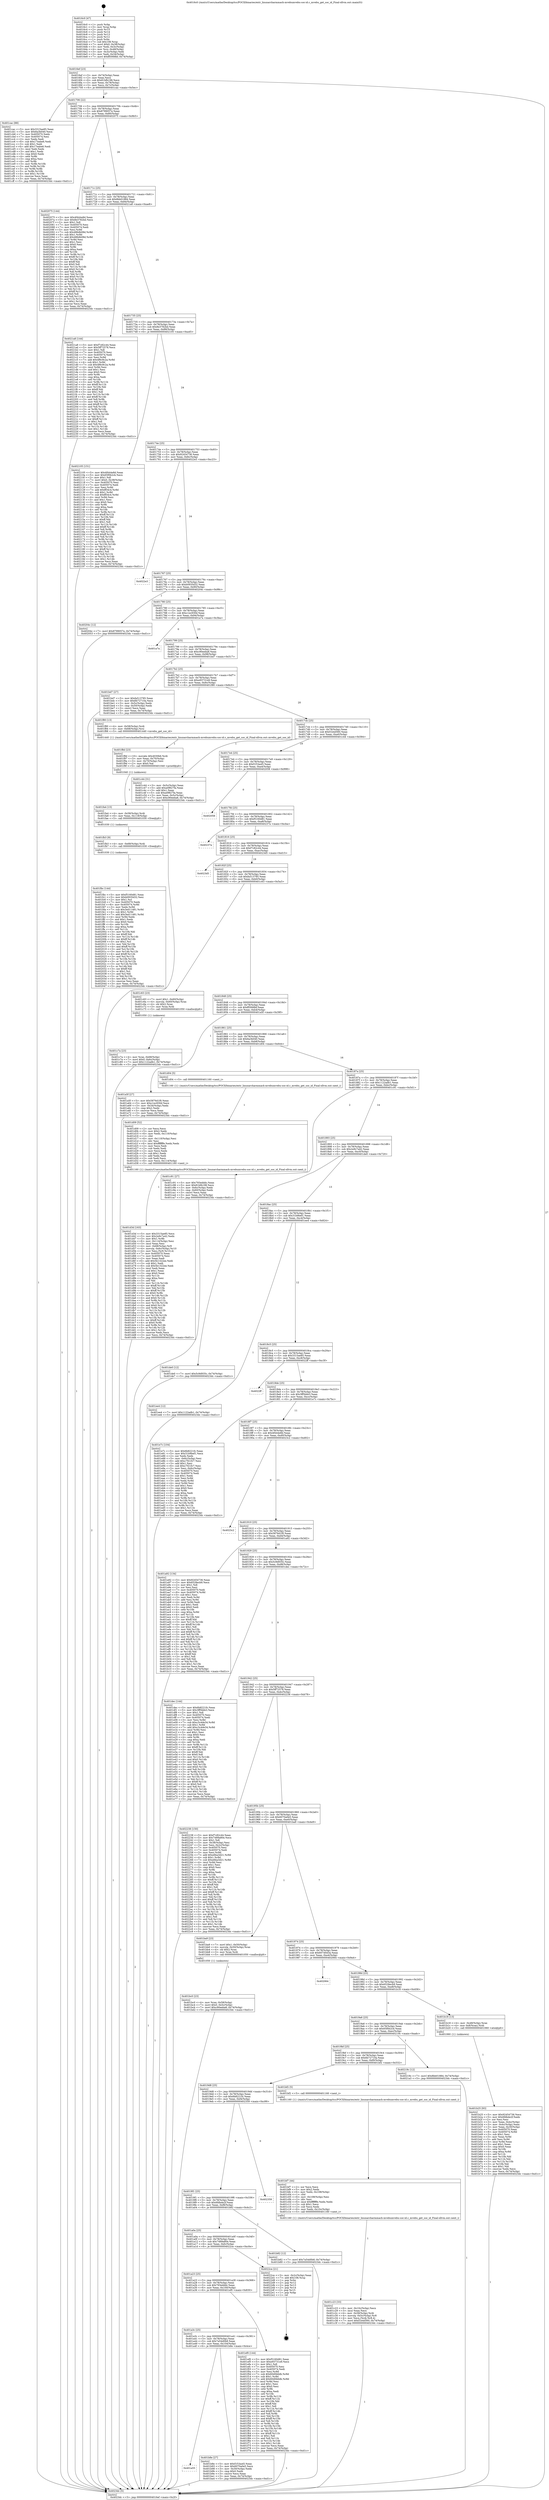 digraph "0x4016c0" {
  label = "0x4016c0 (/mnt/c/Users/mathe/Desktop/tcc/POCII/binaries/extr_linuxarcharmmach-mvebumvebu-soc-id.c_mvebu_get_soc_id_Final-ollvm.out::main(0))"
  labelloc = "t"
  node[shape=record]

  Entry [label="",width=0.3,height=0.3,shape=circle,fillcolor=black,style=filled]
  "0x4016ef" [label="{
     0x4016ef [23]\l
     | [instrs]\l
     &nbsp;&nbsp;0x4016ef \<+3\>: mov -0x74(%rbp),%eax\l
     &nbsp;&nbsp;0x4016f2 \<+2\>: mov %eax,%ecx\l
     &nbsp;&nbsp;0x4016f4 \<+6\>: sub $0x81bfb198,%ecx\l
     &nbsp;&nbsp;0x4016fa \<+3\>: mov %eax,-0x78(%rbp)\l
     &nbsp;&nbsp;0x4016fd \<+3\>: mov %ecx,-0x7c(%rbp)\l
     &nbsp;&nbsp;0x401700 \<+6\>: je 0000000000401cac \<main+0x5ec\>\l
  }"]
  "0x401cac" [label="{
     0x401cac [88]\l
     | [instrs]\l
     &nbsp;&nbsp;0x401cac \<+5\>: mov $0x3315ae85,%eax\l
     &nbsp;&nbsp;0x401cb1 \<+5\>: mov $0x6a3b040,%ecx\l
     &nbsp;&nbsp;0x401cb6 \<+7\>: mov 0x405070,%edx\l
     &nbsp;&nbsp;0x401cbd \<+7\>: mov 0x405074,%esi\l
     &nbsp;&nbsp;0x401cc4 \<+2\>: mov %edx,%edi\l
     &nbsp;&nbsp;0x401cc6 \<+6\>: sub $0x17eabe6,%edi\l
     &nbsp;&nbsp;0x401ccc \<+3\>: sub $0x1,%edi\l
     &nbsp;&nbsp;0x401ccf \<+6\>: add $0x17eabe6,%edi\l
     &nbsp;&nbsp;0x401cd5 \<+3\>: imul %edi,%edx\l
     &nbsp;&nbsp;0x401cd8 \<+3\>: and $0x1,%edx\l
     &nbsp;&nbsp;0x401cdb \<+3\>: cmp $0x0,%edx\l
     &nbsp;&nbsp;0x401cde \<+4\>: sete %r8b\l
     &nbsp;&nbsp;0x401ce2 \<+3\>: cmp $0xa,%esi\l
     &nbsp;&nbsp;0x401ce5 \<+4\>: setl %r9b\l
     &nbsp;&nbsp;0x401ce9 \<+3\>: mov %r8b,%r10b\l
     &nbsp;&nbsp;0x401cec \<+3\>: and %r9b,%r10b\l
     &nbsp;&nbsp;0x401cef \<+3\>: xor %r9b,%r8b\l
     &nbsp;&nbsp;0x401cf2 \<+3\>: or %r8b,%r10b\l
     &nbsp;&nbsp;0x401cf5 \<+4\>: test $0x1,%r10b\l
     &nbsp;&nbsp;0x401cf9 \<+3\>: cmovne %ecx,%eax\l
     &nbsp;&nbsp;0x401cfc \<+3\>: mov %eax,-0x74(%rbp)\l
     &nbsp;&nbsp;0x401cff \<+5\>: jmp 00000000004023dc \<main+0xd1c\>\l
  }"]
  "0x401706" [label="{
     0x401706 [22]\l
     | [instrs]\l
     &nbsp;&nbsp;0x401706 \<+5\>: jmp 000000000040170b \<main+0x4b\>\l
     &nbsp;&nbsp;0x40170b \<+3\>: mov -0x78(%rbp),%eax\l
     &nbsp;&nbsp;0x40170e \<+5\>: sub $0x8799057e,%eax\l
     &nbsp;&nbsp;0x401713 \<+3\>: mov %eax,-0x80(%rbp)\l
     &nbsp;&nbsp;0x401716 \<+6\>: je 0000000000402075 \<main+0x9b5\>\l
  }"]
  Exit [label="",width=0.3,height=0.3,shape=circle,fillcolor=black,style=filled,peripheries=2]
  "0x402075" [label="{
     0x402075 [144]\l
     | [instrs]\l
     &nbsp;&nbsp;0x402075 \<+5\>: mov $0x4f444e8d,%eax\l
     &nbsp;&nbsp;0x40207a \<+5\>: mov $0x8e3782bd,%ecx\l
     &nbsp;&nbsp;0x40207f \<+2\>: mov $0x1,%dl\l
     &nbsp;&nbsp;0x402081 \<+7\>: mov 0x405070,%esi\l
     &nbsp;&nbsp;0x402088 \<+7\>: mov 0x405074,%edi\l
     &nbsp;&nbsp;0x40208f \<+3\>: mov %esi,%r8d\l
     &nbsp;&nbsp;0x402092 \<+7\>: sub $0x486db08d,%r8d\l
     &nbsp;&nbsp;0x402099 \<+4\>: sub $0x1,%r8d\l
     &nbsp;&nbsp;0x40209d \<+7\>: add $0x486db08d,%r8d\l
     &nbsp;&nbsp;0x4020a4 \<+4\>: imul %r8d,%esi\l
     &nbsp;&nbsp;0x4020a8 \<+3\>: and $0x1,%esi\l
     &nbsp;&nbsp;0x4020ab \<+3\>: cmp $0x0,%esi\l
     &nbsp;&nbsp;0x4020ae \<+4\>: sete %r9b\l
     &nbsp;&nbsp;0x4020b2 \<+3\>: cmp $0xa,%edi\l
     &nbsp;&nbsp;0x4020b5 \<+4\>: setl %r10b\l
     &nbsp;&nbsp;0x4020b9 \<+3\>: mov %r9b,%r11b\l
     &nbsp;&nbsp;0x4020bc \<+4\>: xor $0xff,%r11b\l
     &nbsp;&nbsp;0x4020c0 \<+3\>: mov %r10b,%bl\l
     &nbsp;&nbsp;0x4020c3 \<+3\>: xor $0xff,%bl\l
     &nbsp;&nbsp;0x4020c6 \<+3\>: xor $0x0,%dl\l
     &nbsp;&nbsp;0x4020c9 \<+3\>: mov %r11b,%r14b\l
     &nbsp;&nbsp;0x4020cc \<+4\>: and $0x0,%r14b\l
     &nbsp;&nbsp;0x4020d0 \<+3\>: and %dl,%r9b\l
     &nbsp;&nbsp;0x4020d3 \<+3\>: mov %bl,%r15b\l
     &nbsp;&nbsp;0x4020d6 \<+4\>: and $0x0,%r15b\l
     &nbsp;&nbsp;0x4020da \<+3\>: and %dl,%r10b\l
     &nbsp;&nbsp;0x4020dd \<+3\>: or %r9b,%r14b\l
     &nbsp;&nbsp;0x4020e0 \<+3\>: or %r10b,%r15b\l
     &nbsp;&nbsp;0x4020e3 \<+3\>: xor %r15b,%r14b\l
     &nbsp;&nbsp;0x4020e6 \<+3\>: or %bl,%r11b\l
     &nbsp;&nbsp;0x4020e9 \<+4\>: xor $0xff,%r11b\l
     &nbsp;&nbsp;0x4020ed \<+3\>: or $0x0,%dl\l
     &nbsp;&nbsp;0x4020f0 \<+3\>: and %dl,%r11b\l
     &nbsp;&nbsp;0x4020f3 \<+3\>: or %r11b,%r14b\l
     &nbsp;&nbsp;0x4020f6 \<+4\>: test $0x1,%r14b\l
     &nbsp;&nbsp;0x4020fa \<+3\>: cmovne %ecx,%eax\l
     &nbsp;&nbsp;0x4020fd \<+3\>: mov %eax,-0x74(%rbp)\l
     &nbsp;&nbsp;0x402100 \<+5\>: jmp 00000000004023dc \<main+0xd1c\>\l
  }"]
  "0x40171c" [label="{
     0x40171c [25]\l
     | [instrs]\l
     &nbsp;&nbsp;0x40171c \<+5\>: jmp 0000000000401721 \<main+0x61\>\l
     &nbsp;&nbsp;0x401721 \<+3\>: mov -0x78(%rbp),%eax\l
     &nbsp;&nbsp;0x401724 \<+5\>: sub $0x8bb01884,%eax\l
     &nbsp;&nbsp;0x401729 \<+6\>: mov %eax,-0x84(%rbp)\l
     &nbsp;&nbsp;0x40172f \<+6\>: je 00000000004021a8 \<main+0xae8\>\l
  }"]
  "0x401fbc" [label="{
     0x401fbc [144]\l
     | [instrs]\l
     &nbsp;&nbsp;0x401fbc \<+5\>: mov $0xf5160d81,%eax\l
     &nbsp;&nbsp;0x401fc1 \<+5\>: mov $0xb0935d32,%esi\l
     &nbsp;&nbsp;0x401fc6 \<+2\>: mov $0x1,%cl\l
     &nbsp;&nbsp;0x401fc8 \<+7\>: mov 0x405070,%edx\l
     &nbsp;&nbsp;0x401fcf \<+8\>: mov 0x405074,%r8d\l
     &nbsp;&nbsp;0x401fd7 \<+3\>: mov %edx,%r9d\l
     &nbsp;&nbsp;0x401fda \<+7\>: sub $0x3ed11481,%r9d\l
     &nbsp;&nbsp;0x401fe1 \<+4\>: sub $0x1,%r9d\l
     &nbsp;&nbsp;0x401fe5 \<+7\>: add $0x3ed11481,%r9d\l
     &nbsp;&nbsp;0x401fec \<+4\>: imul %r9d,%edx\l
     &nbsp;&nbsp;0x401ff0 \<+3\>: and $0x1,%edx\l
     &nbsp;&nbsp;0x401ff3 \<+3\>: cmp $0x0,%edx\l
     &nbsp;&nbsp;0x401ff6 \<+4\>: sete %r10b\l
     &nbsp;&nbsp;0x401ffa \<+4\>: cmp $0xa,%r8d\l
     &nbsp;&nbsp;0x401ffe \<+4\>: setl %r11b\l
     &nbsp;&nbsp;0x402002 \<+3\>: mov %r10b,%bl\l
     &nbsp;&nbsp;0x402005 \<+3\>: xor $0xff,%bl\l
     &nbsp;&nbsp;0x402008 \<+3\>: mov %r11b,%r14b\l
     &nbsp;&nbsp;0x40200b \<+4\>: xor $0xff,%r14b\l
     &nbsp;&nbsp;0x40200f \<+3\>: xor $0x1,%cl\l
     &nbsp;&nbsp;0x402012 \<+3\>: mov %bl,%r15b\l
     &nbsp;&nbsp;0x402015 \<+4\>: and $0xff,%r15b\l
     &nbsp;&nbsp;0x402019 \<+3\>: and %cl,%r10b\l
     &nbsp;&nbsp;0x40201c \<+3\>: mov %r14b,%r12b\l
     &nbsp;&nbsp;0x40201f \<+4\>: and $0xff,%r12b\l
     &nbsp;&nbsp;0x402023 \<+3\>: and %cl,%r11b\l
     &nbsp;&nbsp;0x402026 \<+3\>: or %r10b,%r15b\l
     &nbsp;&nbsp;0x402029 \<+3\>: or %r11b,%r12b\l
     &nbsp;&nbsp;0x40202c \<+3\>: xor %r12b,%r15b\l
     &nbsp;&nbsp;0x40202f \<+3\>: or %r14b,%bl\l
     &nbsp;&nbsp;0x402032 \<+3\>: xor $0xff,%bl\l
     &nbsp;&nbsp;0x402035 \<+3\>: or $0x1,%cl\l
     &nbsp;&nbsp;0x402038 \<+2\>: and %cl,%bl\l
     &nbsp;&nbsp;0x40203a \<+3\>: or %bl,%r15b\l
     &nbsp;&nbsp;0x40203d \<+4\>: test $0x1,%r15b\l
     &nbsp;&nbsp;0x402041 \<+3\>: cmovne %esi,%eax\l
     &nbsp;&nbsp;0x402044 \<+3\>: mov %eax,-0x74(%rbp)\l
     &nbsp;&nbsp;0x402047 \<+5\>: jmp 00000000004023dc \<main+0xd1c\>\l
  }"]
  "0x4021a8" [label="{
     0x4021a8 [144]\l
     | [instrs]\l
     &nbsp;&nbsp;0x4021a8 \<+5\>: mov $0xf7c82c44,%eax\l
     &nbsp;&nbsp;0x4021ad \<+5\>: mov $0x5ff72578,%ecx\l
     &nbsp;&nbsp;0x4021b2 \<+2\>: mov $0x1,%dl\l
     &nbsp;&nbsp;0x4021b4 \<+7\>: mov 0x405070,%esi\l
     &nbsp;&nbsp;0x4021bb \<+7\>: mov 0x405074,%edi\l
     &nbsp;&nbsp;0x4021c2 \<+3\>: mov %esi,%r8d\l
     &nbsp;&nbsp;0x4021c5 \<+7\>: add $0x4f6c9c2a,%r8d\l
     &nbsp;&nbsp;0x4021cc \<+4\>: sub $0x1,%r8d\l
     &nbsp;&nbsp;0x4021d0 \<+7\>: sub $0x4f6c9c2a,%r8d\l
     &nbsp;&nbsp;0x4021d7 \<+4\>: imul %r8d,%esi\l
     &nbsp;&nbsp;0x4021db \<+3\>: and $0x1,%esi\l
     &nbsp;&nbsp;0x4021de \<+3\>: cmp $0x0,%esi\l
     &nbsp;&nbsp;0x4021e1 \<+4\>: sete %r9b\l
     &nbsp;&nbsp;0x4021e5 \<+3\>: cmp $0xa,%edi\l
     &nbsp;&nbsp;0x4021e8 \<+4\>: setl %r10b\l
     &nbsp;&nbsp;0x4021ec \<+3\>: mov %r9b,%r11b\l
     &nbsp;&nbsp;0x4021ef \<+4\>: xor $0xff,%r11b\l
     &nbsp;&nbsp;0x4021f3 \<+3\>: mov %r10b,%bl\l
     &nbsp;&nbsp;0x4021f6 \<+3\>: xor $0xff,%bl\l
     &nbsp;&nbsp;0x4021f9 \<+3\>: xor $0x1,%dl\l
     &nbsp;&nbsp;0x4021fc \<+3\>: mov %r11b,%r14b\l
     &nbsp;&nbsp;0x4021ff \<+4\>: and $0xff,%r14b\l
     &nbsp;&nbsp;0x402203 \<+3\>: and %dl,%r9b\l
     &nbsp;&nbsp;0x402206 \<+3\>: mov %bl,%r15b\l
     &nbsp;&nbsp;0x402209 \<+4\>: and $0xff,%r15b\l
     &nbsp;&nbsp;0x40220d \<+3\>: and %dl,%r10b\l
     &nbsp;&nbsp;0x402210 \<+3\>: or %r9b,%r14b\l
     &nbsp;&nbsp;0x402213 \<+3\>: or %r10b,%r15b\l
     &nbsp;&nbsp;0x402216 \<+3\>: xor %r15b,%r14b\l
     &nbsp;&nbsp;0x402219 \<+3\>: or %bl,%r11b\l
     &nbsp;&nbsp;0x40221c \<+4\>: xor $0xff,%r11b\l
     &nbsp;&nbsp;0x402220 \<+3\>: or $0x1,%dl\l
     &nbsp;&nbsp;0x402223 \<+3\>: and %dl,%r11b\l
     &nbsp;&nbsp;0x402226 \<+3\>: or %r11b,%r14b\l
     &nbsp;&nbsp;0x402229 \<+4\>: test $0x1,%r14b\l
     &nbsp;&nbsp;0x40222d \<+3\>: cmovne %ecx,%eax\l
     &nbsp;&nbsp;0x402230 \<+3\>: mov %eax,-0x74(%rbp)\l
     &nbsp;&nbsp;0x402233 \<+5\>: jmp 00000000004023dc \<main+0xd1c\>\l
  }"]
  "0x401735" [label="{
     0x401735 [25]\l
     | [instrs]\l
     &nbsp;&nbsp;0x401735 \<+5\>: jmp 000000000040173a \<main+0x7a\>\l
     &nbsp;&nbsp;0x40173a \<+3\>: mov -0x78(%rbp),%eax\l
     &nbsp;&nbsp;0x40173d \<+5\>: sub $0x8e3782bd,%eax\l
     &nbsp;&nbsp;0x401742 \<+6\>: mov %eax,-0x88(%rbp)\l
     &nbsp;&nbsp;0x401748 \<+6\>: je 0000000000402105 \<main+0xa45\>\l
  }"]
  "0x401fb3" [label="{
     0x401fb3 [9]\l
     | [instrs]\l
     &nbsp;&nbsp;0x401fb3 \<+4\>: mov -0x68(%rbp),%rdi\l
     &nbsp;&nbsp;0x401fb7 \<+5\>: call 0000000000401030 \<free@plt\>\l
     | [calls]\l
     &nbsp;&nbsp;0x401030 \{1\} (unknown)\l
  }"]
  "0x402105" [label="{
     0x402105 [151]\l
     | [instrs]\l
     &nbsp;&nbsp;0x402105 \<+5\>: mov $0x4f444e8d,%eax\l
     &nbsp;&nbsp;0x40210a \<+5\>: mov $0x65f0b2cb,%ecx\l
     &nbsp;&nbsp;0x40210f \<+2\>: mov $0x1,%dl\l
     &nbsp;&nbsp;0x402111 \<+7\>: movl $0x0,-0x38(%rbp)\l
     &nbsp;&nbsp;0x402118 \<+7\>: mov 0x405070,%esi\l
     &nbsp;&nbsp;0x40211f \<+7\>: mov 0x405074,%edi\l
     &nbsp;&nbsp;0x402126 \<+3\>: mov %esi,%r8d\l
     &nbsp;&nbsp;0x402129 \<+7\>: add $0xff34c4,%r8d\l
     &nbsp;&nbsp;0x402130 \<+4\>: sub $0x1,%r8d\l
     &nbsp;&nbsp;0x402134 \<+7\>: sub $0xff34c4,%r8d\l
     &nbsp;&nbsp;0x40213b \<+4\>: imul %r8d,%esi\l
     &nbsp;&nbsp;0x40213f \<+3\>: and $0x1,%esi\l
     &nbsp;&nbsp;0x402142 \<+3\>: cmp $0x0,%esi\l
     &nbsp;&nbsp;0x402145 \<+4\>: sete %r9b\l
     &nbsp;&nbsp;0x402149 \<+3\>: cmp $0xa,%edi\l
     &nbsp;&nbsp;0x40214c \<+4\>: setl %r10b\l
     &nbsp;&nbsp;0x402150 \<+3\>: mov %r9b,%r11b\l
     &nbsp;&nbsp;0x402153 \<+4\>: xor $0xff,%r11b\l
     &nbsp;&nbsp;0x402157 \<+3\>: mov %r10b,%bl\l
     &nbsp;&nbsp;0x40215a \<+3\>: xor $0xff,%bl\l
     &nbsp;&nbsp;0x40215d \<+3\>: xor $0x1,%dl\l
     &nbsp;&nbsp;0x402160 \<+3\>: mov %r11b,%r14b\l
     &nbsp;&nbsp;0x402163 \<+4\>: and $0xff,%r14b\l
     &nbsp;&nbsp;0x402167 \<+3\>: and %dl,%r9b\l
     &nbsp;&nbsp;0x40216a \<+3\>: mov %bl,%r15b\l
     &nbsp;&nbsp;0x40216d \<+4\>: and $0xff,%r15b\l
     &nbsp;&nbsp;0x402171 \<+3\>: and %dl,%r10b\l
     &nbsp;&nbsp;0x402174 \<+3\>: or %r9b,%r14b\l
     &nbsp;&nbsp;0x402177 \<+3\>: or %r10b,%r15b\l
     &nbsp;&nbsp;0x40217a \<+3\>: xor %r15b,%r14b\l
     &nbsp;&nbsp;0x40217d \<+3\>: or %bl,%r11b\l
     &nbsp;&nbsp;0x402180 \<+4\>: xor $0xff,%r11b\l
     &nbsp;&nbsp;0x402184 \<+3\>: or $0x1,%dl\l
     &nbsp;&nbsp;0x402187 \<+3\>: and %dl,%r11b\l
     &nbsp;&nbsp;0x40218a \<+3\>: or %r11b,%r14b\l
     &nbsp;&nbsp;0x40218d \<+4\>: test $0x1,%r14b\l
     &nbsp;&nbsp;0x402191 \<+3\>: cmovne %ecx,%eax\l
     &nbsp;&nbsp;0x402194 \<+3\>: mov %eax,-0x74(%rbp)\l
     &nbsp;&nbsp;0x402197 \<+5\>: jmp 00000000004023dc \<main+0xd1c\>\l
  }"]
  "0x40174e" [label="{
     0x40174e [25]\l
     | [instrs]\l
     &nbsp;&nbsp;0x40174e \<+5\>: jmp 0000000000401753 \<main+0x93\>\l
     &nbsp;&nbsp;0x401753 \<+3\>: mov -0x78(%rbp),%eax\l
     &nbsp;&nbsp;0x401756 \<+5\>: sub $0x92454736,%eax\l
     &nbsp;&nbsp;0x40175b \<+6\>: mov %eax,-0x8c(%rbp)\l
     &nbsp;&nbsp;0x401761 \<+6\>: je 00000000004022e3 \<main+0xc23\>\l
  }"]
  "0x401fa4" [label="{
     0x401fa4 [15]\l
     | [instrs]\l
     &nbsp;&nbsp;0x401fa4 \<+4\>: mov -0x58(%rbp),%rdi\l
     &nbsp;&nbsp;0x401fa8 \<+6\>: mov %eax,-0x118(%rbp)\l
     &nbsp;&nbsp;0x401fae \<+5\>: call 0000000000401030 \<free@plt\>\l
     | [calls]\l
     &nbsp;&nbsp;0x401030 \{1\} (unknown)\l
  }"]
  "0x4022e3" [label="{
     0x4022e3\l
  }", style=dashed]
  "0x401767" [label="{
     0x401767 [25]\l
     | [instrs]\l
     &nbsp;&nbsp;0x401767 \<+5\>: jmp 000000000040176c \<main+0xac\>\l
     &nbsp;&nbsp;0x40176c \<+3\>: mov -0x78(%rbp),%eax\l
     &nbsp;&nbsp;0x40176f \<+5\>: sub $0xb0935d32,%eax\l
     &nbsp;&nbsp;0x401774 \<+6\>: mov %eax,-0x90(%rbp)\l
     &nbsp;&nbsp;0x40177a \<+6\>: je 000000000040204c \<main+0x98c\>\l
  }"]
  "0x401f8d" [label="{
     0x401f8d [23]\l
     | [instrs]\l
     &nbsp;&nbsp;0x401f8d \<+10\>: movabs $0x4030b6,%rdi\l
     &nbsp;&nbsp;0x401f97 \<+3\>: mov %eax,-0x70(%rbp)\l
     &nbsp;&nbsp;0x401f9a \<+3\>: mov -0x70(%rbp),%esi\l
     &nbsp;&nbsp;0x401f9d \<+2\>: mov $0x0,%al\l
     &nbsp;&nbsp;0x401f9f \<+5\>: call 0000000000401040 \<printf@plt\>\l
     | [calls]\l
     &nbsp;&nbsp;0x401040 \{1\} (unknown)\l
  }"]
  "0x40204c" [label="{
     0x40204c [12]\l
     | [instrs]\l
     &nbsp;&nbsp;0x40204c \<+7\>: movl $0x8799057e,-0x74(%rbp)\l
     &nbsp;&nbsp;0x402053 \<+5\>: jmp 00000000004023dc \<main+0xd1c\>\l
  }"]
  "0x401780" [label="{
     0x401780 [25]\l
     | [instrs]\l
     &nbsp;&nbsp;0x401780 \<+5\>: jmp 0000000000401785 \<main+0xc5\>\l
     &nbsp;&nbsp;0x401785 \<+3\>: mov -0x78(%rbp),%eax\l
     &nbsp;&nbsp;0x401788 \<+5\>: sub $0xc1ec930d,%eax\l
     &nbsp;&nbsp;0x40178d \<+6\>: mov %eax,-0x94(%rbp)\l
     &nbsp;&nbsp;0x401793 \<+6\>: je 0000000000401a7a \<main+0x3ba\>\l
  }"]
  "0x401d3d" [label="{
     0x401d3d [163]\l
     | [instrs]\l
     &nbsp;&nbsp;0x401d3d \<+5\>: mov $0x3315ae85,%ecx\l
     &nbsp;&nbsp;0x401d42 \<+5\>: mov $0x2e9c7a42,%edx\l
     &nbsp;&nbsp;0x401d47 \<+3\>: mov $0x1,%r8b\l
     &nbsp;&nbsp;0x401d4a \<+6\>: mov -0x114(%rbp),%esi\l
     &nbsp;&nbsp;0x401d50 \<+3\>: imul %eax,%esi\l
     &nbsp;&nbsp;0x401d53 \<+4\>: mov -0x68(%rbp),%r9\l
     &nbsp;&nbsp;0x401d57 \<+4\>: movslq -0x6c(%rbp),%r10\l
     &nbsp;&nbsp;0x401d5b \<+4\>: mov %esi,(%r9,%r10,4)\l
     &nbsp;&nbsp;0x401d5f \<+7\>: mov 0x405070,%eax\l
     &nbsp;&nbsp;0x401d66 \<+7\>: mov 0x405074,%esi\l
     &nbsp;&nbsp;0x401d6d \<+2\>: mov %eax,%edi\l
     &nbsp;&nbsp;0x401d6f \<+6\>: add $0x5b1322ee,%edi\l
     &nbsp;&nbsp;0x401d75 \<+3\>: sub $0x1,%edi\l
     &nbsp;&nbsp;0x401d78 \<+6\>: sub $0x5b1322ee,%edi\l
     &nbsp;&nbsp;0x401d7e \<+3\>: imul %edi,%eax\l
     &nbsp;&nbsp;0x401d81 \<+3\>: and $0x1,%eax\l
     &nbsp;&nbsp;0x401d84 \<+3\>: cmp $0x0,%eax\l
     &nbsp;&nbsp;0x401d87 \<+4\>: sete %r11b\l
     &nbsp;&nbsp;0x401d8b \<+3\>: cmp $0xa,%esi\l
     &nbsp;&nbsp;0x401d8e \<+3\>: setl %bl\l
     &nbsp;&nbsp;0x401d91 \<+3\>: mov %r11b,%r14b\l
     &nbsp;&nbsp;0x401d94 \<+4\>: xor $0xff,%r14b\l
     &nbsp;&nbsp;0x401d98 \<+3\>: mov %bl,%r15b\l
     &nbsp;&nbsp;0x401d9b \<+4\>: xor $0xff,%r15b\l
     &nbsp;&nbsp;0x401d9f \<+4\>: xor $0x0,%r8b\l
     &nbsp;&nbsp;0x401da3 \<+3\>: mov %r14b,%r12b\l
     &nbsp;&nbsp;0x401da6 \<+4\>: and $0x0,%r12b\l
     &nbsp;&nbsp;0x401daa \<+3\>: and %r8b,%r11b\l
     &nbsp;&nbsp;0x401dad \<+3\>: mov %r15b,%r13b\l
     &nbsp;&nbsp;0x401db0 \<+4\>: and $0x0,%r13b\l
     &nbsp;&nbsp;0x401db4 \<+3\>: and %r8b,%bl\l
     &nbsp;&nbsp;0x401db7 \<+3\>: or %r11b,%r12b\l
     &nbsp;&nbsp;0x401dba \<+3\>: or %bl,%r13b\l
     &nbsp;&nbsp;0x401dbd \<+3\>: xor %r13b,%r12b\l
     &nbsp;&nbsp;0x401dc0 \<+3\>: or %r15b,%r14b\l
     &nbsp;&nbsp;0x401dc3 \<+4\>: xor $0xff,%r14b\l
     &nbsp;&nbsp;0x401dc7 \<+4\>: or $0x0,%r8b\l
     &nbsp;&nbsp;0x401dcb \<+3\>: and %r8b,%r14b\l
     &nbsp;&nbsp;0x401dce \<+3\>: or %r14b,%r12b\l
     &nbsp;&nbsp;0x401dd1 \<+4\>: test $0x1,%r12b\l
     &nbsp;&nbsp;0x401dd5 \<+3\>: cmovne %edx,%ecx\l
     &nbsp;&nbsp;0x401dd8 \<+3\>: mov %ecx,-0x74(%rbp)\l
     &nbsp;&nbsp;0x401ddb \<+5\>: jmp 00000000004023dc \<main+0xd1c\>\l
  }"]
  "0x401a7a" [label="{
     0x401a7a\l
  }", style=dashed]
  "0x401799" [label="{
     0x401799 [25]\l
     | [instrs]\l
     &nbsp;&nbsp;0x401799 \<+5\>: jmp 000000000040179e \<main+0xde\>\l
     &nbsp;&nbsp;0x40179e \<+3\>: mov -0x78(%rbp),%eax\l
     &nbsp;&nbsp;0x4017a1 \<+5\>: sub $0xc90eeba8,%eax\l
     &nbsp;&nbsp;0x4017a6 \<+6\>: mov %eax,-0x98(%rbp)\l
     &nbsp;&nbsp;0x4017ac \<+6\>: je 0000000000401bd7 \<main+0x517\>\l
  }"]
  "0x401d09" [label="{
     0x401d09 [52]\l
     | [instrs]\l
     &nbsp;&nbsp;0x401d09 \<+2\>: xor %ecx,%ecx\l
     &nbsp;&nbsp;0x401d0b \<+5\>: mov $0x2,%edx\l
     &nbsp;&nbsp;0x401d10 \<+6\>: mov %edx,-0x110(%rbp)\l
     &nbsp;&nbsp;0x401d16 \<+1\>: cltd\l
     &nbsp;&nbsp;0x401d17 \<+6\>: mov -0x110(%rbp),%esi\l
     &nbsp;&nbsp;0x401d1d \<+2\>: idiv %esi\l
     &nbsp;&nbsp;0x401d1f \<+6\>: imul $0xfffffffe,%edx,%edx\l
     &nbsp;&nbsp;0x401d25 \<+2\>: mov %ecx,%edi\l
     &nbsp;&nbsp;0x401d27 \<+2\>: sub %edx,%edi\l
     &nbsp;&nbsp;0x401d29 \<+2\>: mov %ecx,%edx\l
     &nbsp;&nbsp;0x401d2b \<+3\>: sub $0x1,%edx\l
     &nbsp;&nbsp;0x401d2e \<+2\>: add %edx,%edi\l
     &nbsp;&nbsp;0x401d30 \<+2\>: sub %edi,%ecx\l
     &nbsp;&nbsp;0x401d32 \<+6\>: mov %ecx,-0x114(%rbp)\l
     &nbsp;&nbsp;0x401d38 \<+5\>: call 0000000000401160 \<next_i\>\l
     | [calls]\l
     &nbsp;&nbsp;0x401160 \{1\} (/mnt/c/Users/mathe/Desktop/tcc/POCII/binaries/extr_linuxarcharmmach-mvebumvebu-soc-id.c_mvebu_get_soc_id_Final-ollvm.out::next_i)\l
  }"]
  "0x401bd7" [label="{
     0x401bd7 [27]\l
     | [instrs]\l
     &nbsp;&nbsp;0x401bd7 \<+5\>: mov $0xfa513785,%eax\l
     &nbsp;&nbsp;0x401bdc \<+5\>: mov $0x6b72710a,%ecx\l
     &nbsp;&nbsp;0x401be1 \<+3\>: mov -0x5c(%rbp),%edx\l
     &nbsp;&nbsp;0x401be4 \<+3\>: cmp -0x50(%rbp),%edx\l
     &nbsp;&nbsp;0x401be7 \<+3\>: cmovl %ecx,%eax\l
     &nbsp;&nbsp;0x401bea \<+3\>: mov %eax,-0x74(%rbp)\l
     &nbsp;&nbsp;0x401bed \<+5\>: jmp 00000000004023dc \<main+0xd1c\>\l
  }"]
  "0x4017b2" [label="{
     0x4017b2 [25]\l
     | [instrs]\l
     &nbsp;&nbsp;0x4017b2 \<+5\>: jmp 00000000004017b7 \<main+0xf7\>\l
     &nbsp;&nbsp;0x4017b7 \<+3\>: mov -0x78(%rbp),%eax\l
     &nbsp;&nbsp;0x4017ba \<+5\>: sub $0xe93731e9,%eax\l
     &nbsp;&nbsp;0x4017bf \<+6\>: mov %eax,-0x9c(%rbp)\l
     &nbsp;&nbsp;0x4017c5 \<+6\>: je 0000000000401f80 \<main+0x8c0\>\l
  }"]
  "0x401c7a" [label="{
     0x401c7a [23]\l
     | [instrs]\l
     &nbsp;&nbsp;0x401c7a \<+4\>: mov %rax,-0x68(%rbp)\l
     &nbsp;&nbsp;0x401c7e \<+7\>: movl $0x0,-0x6c(%rbp)\l
     &nbsp;&nbsp;0x401c85 \<+7\>: movl $0x1122adb1,-0x74(%rbp)\l
     &nbsp;&nbsp;0x401c8c \<+5\>: jmp 00000000004023dc \<main+0xd1c\>\l
  }"]
  "0x401f80" [label="{
     0x401f80 [13]\l
     | [instrs]\l
     &nbsp;&nbsp;0x401f80 \<+4\>: mov -0x58(%rbp),%rdi\l
     &nbsp;&nbsp;0x401f84 \<+4\>: mov -0x68(%rbp),%rsi\l
     &nbsp;&nbsp;0x401f88 \<+5\>: call 0000000000401440 \<mvebu_get_soc_id\>\l
     | [calls]\l
     &nbsp;&nbsp;0x401440 \{1\} (/mnt/c/Users/mathe/Desktop/tcc/POCII/binaries/extr_linuxarcharmmach-mvebumvebu-soc-id.c_mvebu_get_soc_id_Final-ollvm.out::mvebu_get_soc_id)\l
  }"]
  "0x4017cb" [label="{
     0x4017cb [25]\l
     | [instrs]\l
     &nbsp;&nbsp;0x4017cb \<+5\>: jmp 00000000004017d0 \<main+0x110\>\l
     &nbsp;&nbsp;0x4017d0 \<+3\>: mov -0x78(%rbp),%eax\l
     &nbsp;&nbsp;0x4017d3 \<+5\>: sub $0xf1b4d560,%eax\l
     &nbsp;&nbsp;0x4017d8 \<+6\>: mov %eax,-0xa0(%rbp)\l
     &nbsp;&nbsp;0x4017de \<+6\>: je 0000000000401c44 \<main+0x584\>\l
  }"]
  "0x401c23" [label="{
     0x401c23 [33]\l
     | [instrs]\l
     &nbsp;&nbsp;0x401c23 \<+6\>: mov -0x10c(%rbp),%ecx\l
     &nbsp;&nbsp;0x401c29 \<+3\>: imul %eax,%ecx\l
     &nbsp;&nbsp;0x401c2c \<+4\>: mov -0x58(%rbp),%rdi\l
     &nbsp;&nbsp;0x401c30 \<+4\>: movslq -0x5c(%rbp),%r8\l
     &nbsp;&nbsp;0x401c34 \<+4\>: mov %ecx,(%rdi,%r8,4)\l
     &nbsp;&nbsp;0x401c38 \<+7\>: movl $0xf1b4d560,-0x74(%rbp)\l
     &nbsp;&nbsp;0x401c3f \<+5\>: jmp 00000000004023dc \<main+0xd1c\>\l
  }"]
  "0x401c44" [label="{
     0x401c44 [31]\l
     | [instrs]\l
     &nbsp;&nbsp;0x401c44 \<+3\>: mov -0x5c(%rbp),%eax\l
     &nbsp;&nbsp;0x401c47 \<+5\>: add $0xa0f827fa,%eax\l
     &nbsp;&nbsp;0x401c4c \<+3\>: add $0x1,%eax\l
     &nbsp;&nbsp;0x401c4f \<+5\>: sub $0xa0f827fa,%eax\l
     &nbsp;&nbsp;0x401c54 \<+3\>: mov %eax,-0x5c(%rbp)\l
     &nbsp;&nbsp;0x401c57 \<+7\>: movl $0xc90eeba8,-0x74(%rbp)\l
     &nbsp;&nbsp;0x401c5e \<+5\>: jmp 00000000004023dc \<main+0xd1c\>\l
  }"]
  "0x4017e4" [label="{
     0x4017e4 [25]\l
     | [instrs]\l
     &nbsp;&nbsp;0x4017e4 \<+5\>: jmp 00000000004017e9 \<main+0x129\>\l
     &nbsp;&nbsp;0x4017e9 \<+3\>: mov -0x78(%rbp),%eax\l
     &nbsp;&nbsp;0x4017ec \<+5\>: sub $0xf1f1ba45,%eax\l
     &nbsp;&nbsp;0x4017f1 \<+6\>: mov %eax,-0xa4(%rbp)\l
     &nbsp;&nbsp;0x4017f7 \<+6\>: je 0000000000402058 \<main+0x998\>\l
  }"]
  "0x401bf7" [label="{
     0x401bf7 [44]\l
     | [instrs]\l
     &nbsp;&nbsp;0x401bf7 \<+2\>: xor %ecx,%ecx\l
     &nbsp;&nbsp;0x401bf9 \<+5\>: mov $0x2,%edx\l
     &nbsp;&nbsp;0x401bfe \<+6\>: mov %edx,-0x108(%rbp)\l
     &nbsp;&nbsp;0x401c04 \<+1\>: cltd\l
     &nbsp;&nbsp;0x401c05 \<+6\>: mov -0x108(%rbp),%esi\l
     &nbsp;&nbsp;0x401c0b \<+2\>: idiv %esi\l
     &nbsp;&nbsp;0x401c0d \<+6\>: imul $0xfffffffe,%edx,%edx\l
     &nbsp;&nbsp;0x401c13 \<+3\>: sub $0x1,%ecx\l
     &nbsp;&nbsp;0x401c16 \<+2\>: sub %ecx,%edx\l
     &nbsp;&nbsp;0x401c18 \<+6\>: mov %edx,-0x10c(%rbp)\l
     &nbsp;&nbsp;0x401c1e \<+5\>: call 0000000000401160 \<next_i\>\l
     | [calls]\l
     &nbsp;&nbsp;0x401160 \{1\} (/mnt/c/Users/mathe/Desktop/tcc/POCII/binaries/extr_linuxarcharmmach-mvebumvebu-soc-id.c_mvebu_get_soc_id_Final-ollvm.out::next_i)\l
  }"]
  "0x402058" [label="{
     0x402058\l
  }", style=dashed]
  "0x4017fd" [label="{
     0x4017fd [25]\l
     | [instrs]\l
     &nbsp;&nbsp;0x4017fd \<+5\>: jmp 0000000000401802 \<main+0x142\>\l
     &nbsp;&nbsp;0x401802 \<+3\>: mov -0x78(%rbp),%eax\l
     &nbsp;&nbsp;0x401805 \<+5\>: sub $0xf5160d81,%eax\l
     &nbsp;&nbsp;0x40180a \<+6\>: mov %eax,-0xa8(%rbp)\l
     &nbsp;&nbsp;0x401810 \<+6\>: je 000000000040237a \<main+0xcba\>\l
  }"]
  "0x401bc0" [label="{
     0x401bc0 [23]\l
     | [instrs]\l
     &nbsp;&nbsp;0x401bc0 \<+4\>: mov %rax,-0x58(%rbp)\l
     &nbsp;&nbsp;0x401bc4 \<+7\>: movl $0x0,-0x5c(%rbp)\l
     &nbsp;&nbsp;0x401bcb \<+7\>: movl $0xc90eeba8,-0x74(%rbp)\l
     &nbsp;&nbsp;0x401bd2 \<+5\>: jmp 00000000004023dc \<main+0xd1c\>\l
  }"]
  "0x40237a" [label="{
     0x40237a\l
  }", style=dashed]
  "0x401816" [label="{
     0x401816 [25]\l
     | [instrs]\l
     &nbsp;&nbsp;0x401816 \<+5\>: jmp 000000000040181b \<main+0x15b\>\l
     &nbsp;&nbsp;0x40181b \<+3\>: mov -0x78(%rbp),%eax\l
     &nbsp;&nbsp;0x40181e \<+5\>: sub $0xf7c82c44,%eax\l
     &nbsp;&nbsp;0x401823 \<+6\>: mov %eax,-0xac(%rbp)\l
     &nbsp;&nbsp;0x401829 \<+6\>: je 00000000004023d5 \<main+0xd15\>\l
  }"]
  "0x401a55" [label="{
     0x401a55\l
  }", style=dashed]
  "0x4023d5" [label="{
     0x4023d5\l
  }", style=dashed]
  "0x40182f" [label="{
     0x40182f [25]\l
     | [instrs]\l
     &nbsp;&nbsp;0x40182f \<+5\>: jmp 0000000000401834 \<main+0x174\>\l
     &nbsp;&nbsp;0x401834 \<+3\>: mov -0x78(%rbp),%eax\l
     &nbsp;&nbsp;0x401837 \<+5\>: sub $0xfa513785,%eax\l
     &nbsp;&nbsp;0x40183c \<+6\>: mov %eax,-0xb0(%rbp)\l
     &nbsp;&nbsp;0x401842 \<+6\>: je 0000000000401c63 \<main+0x5a3\>\l
  }"]
  "0x401b8e" [label="{
     0x401b8e [27]\l
     | [instrs]\l
     &nbsp;&nbsp;0x401b8e \<+5\>: mov $0xf1f1ba45,%eax\l
     &nbsp;&nbsp;0x401b93 \<+5\>: mov $0x6070a0e5,%ecx\l
     &nbsp;&nbsp;0x401b98 \<+3\>: mov -0x30(%rbp),%edx\l
     &nbsp;&nbsp;0x401b9b \<+3\>: cmp $0x0,%edx\l
     &nbsp;&nbsp;0x401b9e \<+3\>: cmove %ecx,%eax\l
     &nbsp;&nbsp;0x401ba1 \<+3\>: mov %eax,-0x74(%rbp)\l
     &nbsp;&nbsp;0x401ba4 \<+5\>: jmp 00000000004023dc \<main+0xd1c\>\l
  }"]
  "0x401c63" [label="{
     0x401c63 [23]\l
     | [instrs]\l
     &nbsp;&nbsp;0x401c63 \<+7\>: movl $0x1,-0x60(%rbp)\l
     &nbsp;&nbsp;0x401c6a \<+4\>: movslq -0x60(%rbp),%rax\l
     &nbsp;&nbsp;0x401c6e \<+4\>: shl $0x2,%rax\l
     &nbsp;&nbsp;0x401c72 \<+3\>: mov %rax,%rdi\l
     &nbsp;&nbsp;0x401c75 \<+5\>: call 0000000000401050 \<malloc@plt\>\l
     | [calls]\l
     &nbsp;&nbsp;0x401050 \{1\} (unknown)\l
  }"]
  "0x401848" [label="{
     0x401848 [25]\l
     | [instrs]\l
     &nbsp;&nbsp;0x401848 \<+5\>: jmp 000000000040184d \<main+0x18d\>\l
     &nbsp;&nbsp;0x40184d \<+3\>: mov -0x78(%rbp),%eax\l
     &nbsp;&nbsp;0x401850 \<+5\>: sub $0xff3068bf,%eax\l
     &nbsp;&nbsp;0x401855 \<+6\>: mov %eax,-0xb4(%rbp)\l
     &nbsp;&nbsp;0x40185b \<+6\>: je 0000000000401a5f \<main+0x39f\>\l
  }"]
  "0x401a3c" [label="{
     0x401a3c [25]\l
     | [instrs]\l
     &nbsp;&nbsp;0x401a3c \<+5\>: jmp 0000000000401a41 \<main+0x381\>\l
     &nbsp;&nbsp;0x401a41 \<+3\>: mov -0x78(%rbp),%eax\l
     &nbsp;&nbsp;0x401a44 \<+5\>: sub $0x7a54d0b8,%eax\l
     &nbsp;&nbsp;0x401a49 \<+6\>: mov %eax,-0x104(%rbp)\l
     &nbsp;&nbsp;0x401a4f \<+6\>: je 0000000000401b8e \<main+0x4ce\>\l
  }"]
  "0x401a5f" [label="{
     0x401a5f [27]\l
     | [instrs]\l
     &nbsp;&nbsp;0x401a5f \<+5\>: mov $0x5876d1f0,%eax\l
     &nbsp;&nbsp;0x401a64 \<+5\>: mov $0xc1ec930d,%ecx\l
     &nbsp;&nbsp;0x401a69 \<+3\>: mov -0x34(%rbp),%edx\l
     &nbsp;&nbsp;0x401a6c \<+3\>: cmp $0x2,%edx\l
     &nbsp;&nbsp;0x401a6f \<+3\>: cmovne %ecx,%eax\l
     &nbsp;&nbsp;0x401a72 \<+3\>: mov %eax,-0x74(%rbp)\l
     &nbsp;&nbsp;0x401a75 \<+5\>: jmp 00000000004023dc \<main+0xd1c\>\l
  }"]
  "0x401861" [label="{
     0x401861 [25]\l
     | [instrs]\l
     &nbsp;&nbsp;0x401861 \<+5\>: jmp 0000000000401866 \<main+0x1a6\>\l
     &nbsp;&nbsp;0x401866 \<+3\>: mov -0x78(%rbp),%eax\l
     &nbsp;&nbsp;0x401869 \<+5\>: sub $0x6a3b040,%eax\l
     &nbsp;&nbsp;0x40186e \<+6\>: mov %eax,-0xb8(%rbp)\l
     &nbsp;&nbsp;0x401874 \<+6\>: je 0000000000401d04 \<main+0x644\>\l
  }"]
  "0x4023dc" [label="{
     0x4023dc [5]\l
     | [instrs]\l
     &nbsp;&nbsp;0x4023dc \<+5\>: jmp 00000000004016ef \<main+0x2f\>\l
  }"]
  "0x4016c0" [label="{
     0x4016c0 [47]\l
     | [instrs]\l
     &nbsp;&nbsp;0x4016c0 \<+1\>: push %rbp\l
     &nbsp;&nbsp;0x4016c1 \<+3\>: mov %rsp,%rbp\l
     &nbsp;&nbsp;0x4016c4 \<+2\>: push %r15\l
     &nbsp;&nbsp;0x4016c6 \<+2\>: push %r14\l
     &nbsp;&nbsp;0x4016c8 \<+2\>: push %r13\l
     &nbsp;&nbsp;0x4016ca \<+2\>: push %r12\l
     &nbsp;&nbsp;0x4016cc \<+1\>: push %rbx\l
     &nbsp;&nbsp;0x4016cd \<+7\>: sub $0x108,%rsp\l
     &nbsp;&nbsp;0x4016d4 \<+7\>: movl $0x0,-0x38(%rbp)\l
     &nbsp;&nbsp;0x4016db \<+3\>: mov %edi,-0x3c(%rbp)\l
     &nbsp;&nbsp;0x4016de \<+4\>: mov %rsi,-0x48(%rbp)\l
     &nbsp;&nbsp;0x4016e2 \<+3\>: mov -0x3c(%rbp),%edi\l
     &nbsp;&nbsp;0x4016e5 \<+3\>: mov %edi,-0x34(%rbp)\l
     &nbsp;&nbsp;0x4016e8 \<+7\>: movl $0xff3068bf,-0x74(%rbp)\l
  }"]
  "0x401ef0" [label="{
     0x401ef0 [144]\l
     | [instrs]\l
     &nbsp;&nbsp;0x401ef0 \<+5\>: mov $0xf5160d81,%eax\l
     &nbsp;&nbsp;0x401ef5 \<+5\>: mov $0xe93731e9,%ecx\l
     &nbsp;&nbsp;0x401efa \<+2\>: mov $0x1,%dl\l
     &nbsp;&nbsp;0x401efc \<+7\>: mov 0x405070,%esi\l
     &nbsp;&nbsp;0x401f03 \<+7\>: mov 0x405074,%edi\l
     &nbsp;&nbsp;0x401f0a \<+3\>: mov %esi,%r8d\l
     &nbsp;&nbsp;0x401f0d \<+7\>: sub $0x60d0b6db,%r8d\l
     &nbsp;&nbsp;0x401f14 \<+4\>: sub $0x1,%r8d\l
     &nbsp;&nbsp;0x401f18 \<+7\>: add $0x60d0b6db,%r8d\l
     &nbsp;&nbsp;0x401f1f \<+4\>: imul %r8d,%esi\l
     &nbsp;&nbsp;0x401f23 \<+3\>: and $0x1,%esi\l
     &nbsp;&nbsp;0x401f26 \<+3\>: cmp $0x0,%esi\l
     &nbsp;&nbsp;0x401f29 \<+4\>: sete %r9b\l
     &nbsp;&nbsp;0x401f2d \<+3\>: cmp $0xa,%edi\l
     &nbsp;&nbsp;0x401f30 \<+4\>: setl %r10b\l
     &nbsp;&nbsp;0x401f34 \<+3\>: mov %r9b,%r11b\l
     &nbsp;&nbsp;0x401f37 \<+4\>: xor $0xff,%r11b\l
     &nbsp;&nbsp;0x401f3b \<+3\>: mov %r10b,%bl\l
     &nbsp;&nbsp;0x401f3e \<+3\>: xor $0xff,%bl\l
     &nbsp;&nbsp;0x401f41 \<+3\>: xor $0x1,%dl\l
     &nbsp;&nbsp;0x401f44 \<+3\>: mov %r11b,%r14b\l
     &nbsp;&nbsp;0x401f47 \<+4\>: and $0xff,%r14b\l
     &nbsp;&nbsp;0x401f4b \<+3\>: and %dl,%r9b\l
     &nbsp;&nbsp;0x401f4e \<+3\>: mov %bl,%r15b\l
     &nbsp;&nbsp;0x401f51 \<+4\>: and $0xff,%r15b\l
     &nbsp;&nbsp;0x401f55 \<+3\>: and %dl,%r10b\l
     &nbsp;&nbsp;0x401f58 \<+3\>: or %r9b,%r14b\l
     &nbsp;&nbsp;0x401f5b \<+3\>: or %r10b,%r15b\l
     &nbsp;&nbsp;0x401f5e \<+3\>: xor %r15b,%r14b\l
     &nbsp;&nbsp;0x401f61 \<+3\>: or %bl,%r11b\l
     &nbsp;&nbsp;0x401f64 \<+4\>: xor $0xff,%r11b\l
     &nbsp;&nbsp;0x401f68 \<+3\>: or $0x1,%dl\l
     &nbsp;&nbsp;0x401f6b \<+3\>: and %dl,%r11b\l
     &nbsp;&nbsp;0x401f6e \<+3\>: or %r11b,%r14b\l
     &nbsp;&nbsp;0x401f71 \<+4\>: test $0x1,%r14b\l
     &nbsp;&nbsp;0x401f75 \<+3\>: cmovne %ecx,%eax\l
     &nbsp;&nbsp;0x401f78 \<+3\>: mov %eax,-0x74(%rbp)\l
     &nbsp;&nbsp;0x401f7b \<+5\>: jmp 00000000004023dc \<main+0xd1c\>\l
  }"]
  "0x401d04" [label="{
     0x401d04 [5]\l
     | [instrs]\l
     &nbsp;&nbsp;0x401d04 \<+5\>: call 0000000000401160 \<next_i\>\l
     | [calls]\l
     &nbsp;&nbsp;0x401160 \{1\} (/mnt/c/Users/mathe/Desktop/tcc/POCII/binaries/extr_linuxarcharmmach-mvebumvebu-soc-id.c_mvebu_get_soc_id_Final-ollvm.out::next_i)\l
  }"]
  "0x40187a" [label="{
     0x40187a [25]\l
     | [instrs]\l
     &nbsp;&nbsp;0x40187a \<+5\>: jmp 000000000040187f \<main+0x1bf\>\l
     &nbsp;&nbsp;0x40187f \<+3\>: mov -0x78(%rbp),%eax\l
     &nbsp;&nbsp;0x401882 \<+5\>: sub $0x1122adb1,%eax\l
     &nbsp;&nbsp;0x401887 \<+6\>: mov %eax,-0xbc(%rbp)\l
     &nbsp;&nbsp;0x40188d \<+6\>: je 0000000000401c91 \<main+0x5d1\>\l
  }"]
  "0x401a23" [label="{
     0x401a23 [25]\l
     | [instrs]\l
     &nbsp;&nbsp;0x401a23 \<+5\>: jmp 0000000000401a28 \<main+0x368\>\l
     &nbsp;&nbsp;0x401a28 \<+3\>: mov -0x78(%rbp),%eax\l
     &nbsp;&nbsp;0x401a2b \<+5\>: sub $0x793edddc,%eax\l
     &nbsp;&nbsp;0x401a30 \<+6\>: mov %eax,-0x100(%rbp)\l
     &nbsp;&nbsp;0x401a36 \<+6\>: je 0000000000401ef0 \<main+0x830\>\l
  }"]
  "0x401c91" [label="{
     0x401c91 [27]\l
     | [instrs]\l
     &nbsp;&nbsp;0x401c91 \<+5\>: mov $0x793edddc,%eax\l
     &nbsp;&nbsp;0x401c96 \<+5\>: mov $0x81bfb198,%ecx\l
     &nbsp;&nbsp;0x401c9b \<+3\>: mov -0x6c(%rbp),%edx\l
     &nbsp;&nbsp;0x401c9e \<+3\>: cmp -0x60(%rbp),%edx\l
     &nbsp;&nbsp;0x401ca1 \<+3\>: cmovl %ecx,%eax\l
     &nbsp;&nbsp;0x401ca4 \<+3\>: mov %eax,-0x74(%rbp)\l
     &nbsp;&nbsp;0x401ca7 \<+5\>: jmp 00000000004023dc \<main+0xd1c\>\l
  }"]
  "0x401893" [label="{
     0x401893 [25]\l
     | [instrs]\l
     &nbsp;&nbsp;0x401893 \<+5\>: jmp 0000000000401898 \<main+0x1d8\>\l
     &nbsp;&nbsp;0x401898 \<+3\>: mov -0x78(%rbp),%eax\l
     &nbsp;&nbsp;0x40189b \<+5\>: sub $0x2e9c7a42,%eax\l
     &nbsp;&nbsp;0x4018a0 \<+6\>: mov %eax,-0xc0(%rbp)\l
     &nbsp;&nbsp;0x4018a6 \<+6\>: je 0000000000401de0 \<main+0x720\>\l
  }"]
  "0x4022ce" [label="{
     0x4022ce [21]\l
     | [instrs]\l
     &nbsp;&nbsp;0x4022ce \<+3\>: mov -0x2c(%rbp),%eax\l
     &nbsp;&nbsp;0x4022d1 \<+7\>: add $0x108,%rsp\l
     &nbsp;&nbsp;0x4022d8 \<+1\>: pop %rbx\l
     &nbsp;&nbsp;0x4022d9 \<+2\>: pop %r12\l
     &nbsp;&nbsp;0x4022db \<+2\>: pop %r13\l
     &nbsp;&nbsp;0x4022dd \<+2\>: pop %r14\l
     &nbsp;&nbsp;0x4022df \<+2\>: pop %r15\l
     &nbsp;&nbsp;0x4022e1 \<+1\>: pop %rbp\l
     &nbsp;&nbsp;0x4022e2 \<+1\>: ret\l
  }"]
  "0x401de0" [label="{
     0x401de0 [12]\l
     | [instrs]\l
     &nbsp;&nbsp;0x401de0 \<+7\>: movl $0x5c9d935c,-0x74(%rbp)\l
     &nbsp;&nbsp;0x401de7 \<+5\>: jmp 00000000004023dc \<main+0xd1c\>\l
  }"]
  "0x4018ac" [label="{
     0x4018ac [25]\l
     | [instrs]\l
     &nbsp;&nbsp;0x4018ac \<+5\>: jmp 00000000004018b1 \<main+0x1f1\>\l
     &nbsp;&nbsp;0x4018b1 \<+3\>: mov -0x78(%rbp),%eax\l
     &nbsp;&nbsp;0x4018b4 \<+5\>: sub $0x31b9bef1,%eax\l
     &nbsp;&nbsp;0x4018b9 \<+6\>: mov %eax,-0xc4(%rbp)\l
     &nbsp;&nbsp;0x4018bf \<+6\>: je 0000000000401ee4 \<main+0x824\>\l
  }"]
  "0x401a0a" [label="{
     0x401a0a [25]\l
     | [instrs]\l
     &nbsp;&nbsp;0x401a0a \<+5\>: jmp 0000000000401a0f \<main+0x34f\>\l
     &nbsp;&nbsp;0x401a0f \<+3\>: mov -0x78(%rbp),%eax\l
     &nbsp;&nbsp;0x401a12 \<+5\>: sub $0x7489a80e,%eax\l
     &nbsp;&nbsp;0x401a17 \<+6\>: mov %eax,-0xfc(%rbp)\l
     &nbsp;&nbsp;0x401a1d \<+6\>: je 00000000004022ce \<main+0xc0e\>\l
  }"]
  "0x401ee4" [label="{
     0x401ee4 [12]\l
     | [instrs]\l
     &nbsp;&nbsp;0x401ee4 \<+7\>: movl $0x1122adb1,-0x74(%rbp)\l
     &nbsp;&nbsp;0x401eeb \<+5\>: jmp 00000000004023dc \<main+0xd1c\>\l
  }"]
  "0x4018c5" [label="{
     0x4018c5 [25]\l
     | [instrs]\l
     &nbsp;&nbsp;0x4018c5 \<+5\>: jmp 00000000004018ca \<main+0x20a\>\l
     &nbsp;&nbsp;0x4018ca \<+3\>: mov -0x78(%rbp),%eax\l
     &nbsp;&nbsp;0x4018cd \<+5\>: sub $0x3315ae85,%eax\l
     &nbsp;&nbsp;0x4018d2 \<+6\>: mov %eax,-0xc8(%rbp)\l
     &nbsp;&nbsp;0x4018d8 \<+6\>: je 00000000004022ff \<main+0xc3f\>\l
  }"]
  "0x401b82" [label="{
     0x401b82 [12]\l
     | [instrs]\l
     &nbsp;&nbsp;0x401b82 \<+7\>: movl $0x7a54d0b8,-0x74(%rbp)\l
     &nbsp;&nbsp;0x401b89 \<+5\>: jmp 00000000004023dc \<main+0xd1c\>\l
  }"]
  "0x4022ff" [label="{
     0x4022ff\l
  }", style=dashed]
  "0x4018de" [label="{
     0x4018de [25]\l
     | [instrs]\l
     &nbsp;&nbsp;0x4018de \<+5\>: jmp 00000000004018e3 \<main+0x223\>\l
     &nbsp;&nbsp;0x4018e3 \<+3\>: mov -0x78(%rbp),%eax\l
     &nbsp;&nbsp;0x4018e6 \<+5\>: sub $0x3ff5bbb3,%eax\l
     &nbsp;&nbsp;0x4018eb \<+6\>: mov %eax,-0xcc(%rbp)\l
     &nbsp;&nbsp;0x4018f1 \<+6\>: je 0000000000401e7c \<main+0x7bc\>\l
  }"]
  "0x4019f1" [label="{
     0x4019f1 [25]\l
     | [instrs]\l
     &nbsp;&nbsp;0x4019f1 \<+5\>: jmp 00000000004019f6 \<main+0x336\>\l
     &nbsp;&nbsp;0x4019f6 \<+3\>: mov -0x78(%rbp),%eax\l
     &nbsp;&nbsp;0x4019f9 \<+5\>: sub $0x6fdbde2f,%eax\l
     &nbsp;&nbsp;0x4019fe \<+6\>: mov %eax,-0xf8(%rbp)\l
     &nbsp;&nbsp;0x401a04 \<+6\>: je 0000000000401b82 \<main+0x4c2\>\l
  }"]
  "0x401e7c" [label="{
     0x401e7c [104]\l
     | [instrs]\l
     &nbsp;&nbsp;0x401e7c \<+5\>: mov $0x6b8221fc,%eax\l
     &nbsp;&nbsp;0x401e81 \<+5\>: mov $0x31b9bef1,%ecx\l
     &nbsp;&nbsp;0x401e86 \<+2\>: xor %edx,%edx\l
     &nbsp;&nbsp;0x401e88 \<+3\>: mov -0x6c(%rbp),%esi\l
     &nbsp;&nbsp;0x401e8b \<+6\>: add $0xc7f21fc7,%esi\l
     &nbsp;&nbsp;0x401e91 \<+3\>: add $0x1,%esi\l
     &nbsp;&nbsp;0x401e94 \<+6\>: sub $0xc7f21fc7,%esi\l
     &nbsp;&nbsp;0x401e9a \<+3\>: mov %esi,-0x6c(%rbp)\l
     &nbsp;&nbsp;0x401e9d \<+7\>: mov 0x405070,%esi\l
     &nbsp;&nbsp;0x401ea4 \<+7\>: mov 0x405074,%edi\l
     &nbsp;&nbsp;0x401eab \<+3\>: sub $0x1,%edx\l
     &nbsp;&nbsp;0x401eae \<+3\>: mov %esi,%r8d\l
     &nbsp;&nbsp;0x401eb1 \<+3\>: add %edx,%r8d\l
     &nbsp;&nbsp;0x401eb4 \<+4\>: imul %r8d,%esi\l
     &nbsp;&nbsp;0x401eb8 \<+3\>: and $0x1,%esi\l
     &nbsp;&nbsp;0x401ebb \<+3\>: cmp $0x0,%esi\l
     &nbsp;&nbsp;0x401ebe \<+4\>: sete %r9b\l
     &nbsp;&nbsp;0x401ec2 \<+3\>: cmp $0xa,%edi\l
     &nbsp;&nbsp;0x401ec5 \<+4\>: setl %r10b\l
     &nbsp;&nbsp;0x401ec9 \<+3\>: mov %r9b,%r11b\l
     &nbsp;&nbsp;0x401ecc \<+3\>: and %r10b,%r11b\l
     &nbsp;&nbsp;0x401ecf \<+3\>: xor %r10b,%r9b\l
     &nbsp;&nbsp;0x401ed2 \<+3\>: or %r9b,%r11b\l
     &nbsp;&nbsp;0x401ed5 \<+4\>: test $0x1,%r11b\l
     &nbsp;&nbsp;0x401ed9 \<+3\>: cmovne %ecx,%eax\l
     &nbsp;&nbsp;0x401edc \<+3\>: mov %eax,-0x74(%rbp)\l
     &nbsp;&nbsp;0x401edf \<+5\>: jmp 00000000004023dc \<main+0xd1c\>\l
  }"]
  "0x4018f7" [label="{
     0x4018f7 [25]\l
     | [instrs]\l
     &nbsp;&nbsp;0x4018f7 \<+5\>: jmp 00000000004018fc \<main+0x23c\>\l
     &nbsp;&nbsp;0x4018fc \<+3\>: mov -0x78(%rbp),%eax\l
     &nbsp;&nbsp;0x4018ff \<+5\>: sub $0x4f444e8d,%eax\l
     &nbsp;&nbsp;0x401904 \<+6\>: mov %eax,-0xd0(%rbp)\l
     &nbsp;&nbsp;0x40190a \<+6\>: je 00000000004023c2 \<main+0xd02\>\l
  }"]
  "0x402359" [label="{
     0x402359\l
  }", style=dashed]
  "0x4023c2" [label="{
     0x4023c2\l
  }", style=dashed]
  "0x401910" [label="{
     0x401910 [25]\l
     | [instrs]\l
     &nbsp;&nbsp;0x401910 \<+5\>: jmp 0000000000401915 \<main+0x255\>\l
     &nbsp;&nbsp;0x401915 \<+3\>: mov -0x78(%rbp),%eax\l
     &nbsp;&nbsp;0x401918 \<+5\>: sub $0x5876d1f0,%eax\l
     &nbsp;&nbsp;0x40191d \<+6\>: mov %eax,-0xd4(%rbp)\l
     &nbsp;&nbsp;0x401923 \<+6\>: je 0000000000401a92 \<main+0x3d2\>\l
  }"]
  "0x4019d8" [label="{
     0x4019d8 [25]\l
     | [instrs]\l
     &nbsp;&nbsp;0x4019d8 \<+5\>: jmp 00000000004019dd \<main+0x31d\>\l
     &nbsp;&nbsp;0x4019dd \<+3\>: mov -0x78(%rbp),%eax\l
     &nbsp;&nbsp;0x4019e0 \<+5\>: sub $0x6b8221fc,%eax\l
     &nbsp;&nbsp;0x4019e5 \<+6\>: mov %eax,-0xf4(%rbp)\l
     &nbsp;&nbsp;0x4019eb \<+6\>: je 0000000000402359 \<main+0xc99\>\l
  }"]
  "0x401a92" [label="{
     0x401a92 [134]\l
     | [instrs]\l
     &nbsp;&nbsp;0x401a92 \<+5\>: mov $0x92454736,%eax\l
     &nbsp;&nbsp;0x401a97 \<+5\>: mov $0x6528ecb9,%ecx\l
     &nbsp;&nbsp;0x401a9c \<+2\>: mov $0x1,%dl\l
     &nbsp;&nbsp;0x401a9e \<+2\>: xor %esi,%esi\l
     &nbsp;&nbsp;0x401aa0 \<+7\>: mov 0x405070,%edi\l
     &nbsp;&nbsp;0x401aa7 \<+8\>: mov 0x405074,%r8d\l
     &nbsp;&nbsp;0x401aaf \<+3\>: sub $0x1,%esi\l
     &nbsp;&nbsp;0x401ab2 \<+3\>: mov %edi,%r9d\l
     &nbsp;&nbsp;0x401ab5 \<+3\>: add %esi,%r9d\l
     &nbsp;&nbsp;0x401ab8 \<+4\>: imul %r9d,%edi\l
     &nbsp;&nbsp;0x401abc \<+3\>: and $0x1,%edi\l
     &nbsp;&nbsp;0x401abf \<+3\>: cmp $0x0,%edi\l
     &nbsp;&nbsp;0x401ac2 \<+4\>: sete %r10b\l
     &nbsp;&nbsp;0x401ac6 \<+4\>: cmp $0xa,%r8d\l
     &nbsp;&nbsp;0x401aca \<+4\>: setl %r11b\l
     &nbsp;&nbsp;0x401ace \<+3\>: mov %r10b,%bl\l
     &nbsp;&nbsp;0x401ad1 \<+3\>: xor $0xff,%bl\l
     &nbsp;&nbsp;0x401ad4 \<+3\>: mov %r11b,%r14b\l
     &nbsp;&nbsp;0x401ad7 \<+4\>: xor $0xff,%r14b\l
     &nbsp;&nbsp;0x401adb \<+3\>: xor $0x1,%dl\l
     &nbsp;&nbsp;0x401ade \<+3\>: mov %bl,%r15b\l
     &nbsp;&nbsp;0x401ae1 \<+4\>: and $0xff,%r15b\l
     &nbsp;&nbsp;0x401ae5 \<+3\>: and %dl,%r10b\l
     &nbsp;&nbsp;0x401ae8 \<+3\>: mov %r14b,%r12b\l
     &nbsp;&nbsp;0x401aeb \<+4\>: and $0xff,%r12b\l
     &nbsp;&nbsp;0x401aef \<+3\>: and %dl,%r11b\l
     &nbsp;&nbsp;0x401af2 \<+3\>: or %r10b,%r15b\l
     &nbsp;&nbsp;0x401af5 \<+3\>: or %r11b,%r12b\l
     &nbsp;&nbsp;0x401af8 \<+3\>: xor %r12b,%r15b\l
     &nbsp;&nbsp;0x401afb \<+3\>: or %r14b,%bl\l
     &nbsp;&nbsp;0x401afe \<+3\>: xor $0xff,%bl\l
     &nbsp;&nbsp;0x401b01 \<+3\>: or $0x1,%dl\l
     &nbsp;&nbsp;0x401b04 \<+2\>: and %dl,%bl\l
     &nbsp;&nbsp;0x401b06 \<+3\>: or %bl,%r15b\l
     &nbsp;&nbsp;0x401b09 \<+4\>: test $0x1,%r15b\l
     &nbsp;&nbsp;0x401b0d \<+3\>: cmovne %ecx,%eax\l
     &nbsp;&nbsp;0x401b10 \<+3\>: mov %eax,-0x74(%rbp)\l
     &nbsp;&nbsp;0x401b13 \<+5\>: jmp 00000000004023dc \<main+0xd1c\>\l
  }"]
  "0x401929" [label="{
     0x401929 [25]\l
     | [instrs]\l
     &nbsp;&nbsp;0x401929 \<+5\>: jmp 000000000040192e \<main+0x26e\>\l
     &nbsp;&nbsp;0x40192e \<+3\>: mov -0x78(%rbp),%eax\l
     &nbsp;&nbsp;0x401931 \<+5\>: sub $0x5c9d935c,%eax\l
     &nbsp;&nbsp;0x401936 \<+6\>: mov %eax,-0xd8(%rbp)\l
     &nbsp;&nbsp;0x40193c \<+6\>: je 0000000000401dec \<main+0x72c\>\l
  }"]
  "0x401bf2" [label="{
     0x401bf2 [5]\l
     | [instrs]\l
     &nbsp;&nbsp;0x401bf2 \<+5\>: call 0000000000401160 \<next_i\>\l
     | [calls]\l
     &nbsp;&nbsp;0x401160 \{1\} (/mnt/c/Users/mathe/Desktop/tcc/POCII/binaries/extr_linuxarcharmmach-mvebumvebu-soc-id.c_mvebu_get_soc_id_Final-ollvm.out::next_i)\l
  }"]
  "0x401dec" [label="{
     0x401dec [144]\l
     | [instrs]\l
     &nbsp;&nbsp;0x401dec \<+5\>: mov $0x6b8221fc,%eax\l
     &nbsp;&nbsp;0x401df1 \<+5\>: mov $0x3ff5bbb3,%ecx\l
     &nbsp;&nbsp;0x401df6 \<+2\>: mov $0x1,%dl\l
     &nbsp;&nbsp;0x401df8 \<+7\>: mov 0x405070,%esi\l
     &nbsp;&nbsp;0x401dff \<+7\>: mov 0x405074,%edi\l
     &nbsp;&nbsp;0x401e06 \<+3\>: mov %esi,%r8d\l
     &nbsp;&nbsp;0x401e09 \<+7\>: sub $0xc3c4de34,%r8d\l
     &nbsp;&nbsp;0x401e10 \<+4\>: sub $0x1,%r8d\l
     &nbsp;&nbsp;0x401e14 \<+7\>: add $0xc3c4de34,%r8d\l
     &nbsp;&nbsp;0x401e1b \<+4\>: imul %r8d,%esi\l
     &nbsp;&nbsp;0x401e1f \<+3\>: and $0x1,%esi\l
     &nbsp;&nbsp;0x401e22 \<+3\>: cmp $0x0,%esi\l
     &nbsp;&nbsp;0x401e25 \<+4\>: sete %r9b\l
     &nbsp;&nbsp;0x401e29 \<+3\>: cmp $0xa,%edi\l
     &nbsp;&nbsp;0x401e2c \<+4\>: setl %r10b\l
     &nbsp;&nbsp;0x401e30 \<+3\>: mov %r9b,%r11b\l
     &nbsp;&nbsp;0x401e33 \<+4\>: xor $0xff,%r11b\l
     &nbsp;&nbsp;0x401e37 \<+3\>: mov %r10b,%bl\l
     &nbsp;&nbsp;0x401e3a \<+3\>: xor $0xff,%bl\l
     &nbsp;&nbsp;0x401e3d \<+3\>: xor $0x0,%dl\l
     &nbsp;&nbsp;0x401e40 \<+3\>: mov %r11b,%r14b\l
     &nbsp;&nbsp;0x401e43 \<+4\>: and $0x0,%r14b\l
     &nbsp;&nbsp;0x401e47 \<+3\>: and %dl,%r9b\l
     &nbsp;&nbsp;0x401e4a \<+3\>: mov %bl,%r15b\l
     &nbsp;&nbsp;0x401e4d \<+4\>: and $0x0,%r15b\l
     &nbsp;&nbsp;0x401e51 \<+3\>: and %dl,%r10b\l
     &nbsp;&nbsp;0x401e54 \<+3\>: or %r9b,%r14b\l
     &nbsp;&nbsp;0x401e57 \<+3\>: or %r10b,%r15b\l
     &nbsp;&nbsp;0x401e5a \<+3\>: xor %r15b,%r14b\l
     &nbsp;&nbsp;0x401e5d \<+3\>: or %bl,%r11b\l
     &nbsp;&nbsp;0x401e60 \<+4\>: xor $0xff,%r11b\l
     &nbsp;&nbsp;0x401e64 \<+3\>: or $0x0,%dl\l
     &nbsp;&nbsp;0x401e67 \<+3\>: and %dl,%r11b\l
     &nbsp;&nbsp;0x401e6a \<+3\>: or %r11b,%r14b\l
     &nbsp;&nbsp;0x401e6d \<+4\>: test $0x1,%r14b\l
     &nbsp;&nbsp;0x401e71 \<+3\>: cmovne %ecx,%eax\l
     &nbsp;&nbsp;0x401e74 \<+3\>: mov %eax,-0x74(%rbp)\l
     &nbsp;&nbsp;0x401e77 \<+5\>: jmp 00000000004023dc \<main+0xd1c\>\l
  }"]
  "0x401942" [label="{
     0x401942 [25]\l
     | [instrs]\l
     &nbsp;&nbsp;0x401942 \<+5\>: jmp 0000000000401947 \<main+0x287\>\l
     &nbsp;&nbsp;0x401947 \<+3\>: mov -0x78(%rbp),%eax\l
     &nbsp;&nbsp;0x40194a \<+5\>: sub $0x5ff72578,%eax\l
     &nbsp;&nbsp;0x40194f \<+6\>: mov %eax,-0xdc(%rbp)\l
     &nbsp;&nbsp;0x401955 \<+6\>: je 0000000000402238 \<main+0xb78\>\l
  }"]
  "0x4019bf" [label="{
     0x4019bf [25]\l
     | [instrs]\l
     &nbsp;&nbsp;0x4019bf \<+5\>: jmp 00000000004019c4 \<main+0x304\>\l
     &nbsp;&nbsp;0x4019c4 \<+3\>: mov -0x78(%rbp),%eax\l
     &nbsp;&nbsp;0x4019c7 \<+5\>: sub $0x6b72710a,%eax\l
     &nbsp;&nbsp;0x4019cc \<+6\>: mov %eax,-0xf0(%rbp)\l
     &nbsp;&nbsp;0x4019d2 \<+6\>: je 0000000000401bf2 \<main+0x532\>\l
  }"]
  "0x402238" [label="{
     0x402238 [150]\l
     | [instrs]\l
     &nbsp;&nbsp;0x402238 \<+5\>: mov $0xf7c82c44,%eax\l
     &nbsp;&nbsp;0x40223d \<+5\>: mov $0x7489a80e,%ecx\l
     &nbsp;&nbsp;0x402242 \<+2\>: mov $0x1,%dl\l
     &nbsp;&nbsp;0x402244 \<+3\>: mov -0x38(%rbp),%esi\l
     &nbsp;&nbsp;0x402247 \<+3\>: mov %esi,-0x2c(%rbp)\l
     &nbsp;&nbsp;0x40224a \<+7\>: mov 0x405070,%esi\l
     &nbsp;&nbsp;0x402251 \<+7\>: mov 0x405074,%edi\l
     &nbsp;&nbsp;0x402258 \<+3\>: mov %esi,%r8d\l
     &nbsp;&nbsp;0x40225b \<+7\>: add $0xe6ba3d21,%r8d\l
     &nbsp;&nbsp;0x402262 \<+4\>: sub $0x1,%r8d\l
     &nbsp;&nbsp;0x402266 \<+7\>: sub $0xe6ba3d21,%r8d\l
     &nbsp;&nbsp;0x40226d \<+4\>: imul %r8d,%esi\l
     &nbsp;&nbsp;0x402271 \<+3\>: and $0x1,%esi\l
     &nbsp;&nbsp;0x402274 \<+3\>: cmp $0x0,%esi\l
     &nbsp;&nbsp;0x402277 \<+4\>: sete %r9b\l
     &nbsp;&nbsp;0x40227b \<+3\>: cmp $0xa,%edi\l
     &nbsp;&nbsp;0x40227e \<+4\>: setl %r10b\l
     &nbsp;&nbsp;0x402282 \<+3\>: mov %r9b,%r11b\l
     &nbsp;&nbsp;0x402285 \<+4\>: xor $0xff,%r11b\l
     &nbsp;&nbsp;0x402289 \<+3\>: mov %r10b,%bl\l
     &nbsp;&nbsp;0x40228c \<+3\>: xor $0xff,%bl\l
     &nbsp;&nbsp;0x40228f \<+3\>: xor $0x1,%dl\l
     &nbsp;&nbsp;0x402292 \<+3\>: mov %r11b,%r14b\l
     &nbsp;&nbsp;0x402295 \<+4\>: and $0xff,%r14b\l
     &nbsp;&nbsp;0x402299 \<+3\>: and %dl,%r9b\l
     &nbsp;&nbsp;0x40229c \<+3\>: mov %bl,%r15b\l
     &nbsp;&nbsp;0x40229f \<+4\>: and $0xff,%r15b\l
     &nbsp;&nbsp;0x4022a3 \<+3\>: and %dl,%r10b\l
     &nbsp;&nbsp;0x4022a6 \<+3\>: or %r9b,%r14b\l
     &nbsp;&nbsp;0x4022a9 \<+3\>: or %r10b,%r15b\l
     &nbsp;&nbsp;0x4022ac \<+3\>: xor %r15b,%r14b\l
     &nbsp;&nbsp;0x4022af \<+3\>: or %bl,%r11b\l
     &nbsp;&nbsp;0x4022b2 \<+4\>: xor $0xff,%r11b\l
     &nbsp;&nbsp;0x4022b6 \<+3\>: or $0x1,%dl\l
     &nbsp;&nbsp;0x4022b9 \<+3\>: and %dl,%r11b\l
     &nbsp;&nbsp;0x4022bc \<+3\>: or %r11b,%r14b\l
     &nbsp;&nbsp;0x4022bf \<+4\>: test $0x1,%r14b\l
     &nbsp;&nbsp;0x4022c3 \<+3\>: cmovne %ecx,%eax\l
     &nbsp;&nbsp;0x4022c6 \<+3\>: mov %eax,-0x74(%rbp)\l
     &nbsp;&nbsp;0x4022c9 \<+5\>: jmp 00000000004023dc \<main+0xd1c\>\l
  }"]
  "0x40195b" [label="{
     0x40195b [25]\l
     | [instrs]\l
     &nbsp;&nbsp;0x40195b \<+5\>: jmp 0000000000401960 \<main+0x2a0\>\l
     &nbsp;&nbsp;0x401960 \<+3\>: mov -0x78(%rbp),%eax\l
     &nbsp;&nbsp;0x401963 \<+5\>: sub $0x6070a0e5,%eax\l
     &nbsp;&nbsp;0x401968 \<+6\>: mov %eax,-0xe0(%rbp)\l
     &nbsp;&nbsp;0x40196e \<+6\>: je 0000000000401ba9 \<main+0x4e9\>\l
  }"]
  "0x40219c" [label="{
     0x40219c [12]\l
     | [instrs]\l
     &nbsp;&nbsp;0x40219c \<+7\>: movl $0x8bb01884,-0x74(%rbp)\l
     &nbsp;&nbsp;0x4021a3 \<+5\>: jmp 00000000004023dc \<main+0xd1c\>\l
  }"]
  "0x401ba9" [label="{
     0x401ba9 [23]\l
     | [instrs]\l
     &nbsp;&nbsp;0x401ba9 \<+7\>: movl $0x1,-0x50(%rbp)\l
     &nbsp;&nbsp;0x401bb0 \<+4\>: movslq -0x50(%rbp),%rax\l
     &nbsp;&nbsp;0x401bb4 \<+4\>: shl $0x2,%rax\l
     &nbsp;&nbsp;0x401bb8 \<+3\>: mov %rax,%rdi\l
     &nbsp;&nbsp;0x401bbb \<+5\>: call 0000000000401050 \<malloc@plt\>\l
     | [calls]\l
     &nbsp;&nbsp;0x401050 \{1\} (unknown)\l
  }"]
  "0x401974" [label="{
     0x401974 [25]\l
     | [instrs]\l
     &nbsp;&nbsp;0x401974 \<+5\>: jmp 0000000000401979 \<main+0x2b9\>\l
     &nbsp;&nbsp;0x401979 \<+3\>: mov -0x78(%rbp),%eax\l
     &nbsp;&nbsp;0x40197c \<+5\>: sub $0x607d0d3a,%eax\l
     &nbsp;&nbsp;0x401981 \<+6\>: mov %eax,-0xe4(%rbp)\l
     &nbsp;&nbsp;0x401987 \<+6\>: je 0000000000402064 \<main+0x9a4\>\l
  }"]
  "0x401b25" [label="{
     0x401b25 [93]\l
     | [instrs]\l
     &nbsp;&nbsp;0x401b25 \<+5\>: mov $0x92454736,%ecx\l
     &nbsp;&nbsp;0x401b2a \<+5\>: mov $0x6fdbde2f,%edx\l
     &nbsp;&nbsp;0x401b2f \<+2\>: xor %esi,%esi\l
     &nbsp;&nbsp;0x401b31 \<+3\>: mov %eax,-0x4c(%rbp)\l
     &nbsp;&nbsp;0x401b34 \<+3\>: mov -0x4c(%rbp),%eax\l
     &nbsp;&nbsp;0x401b37 \<+3\>: mov %eax,-0x30(%rbp)\l
     &nbsp;&nbsp;0x401b3a \<+7\>: mov 0x405070,%eax\l
     &nbsp;&nbsp;0x401b41 \<+8\>: mov 0x405074,%r8d\l
     &nbsp;&nbsp;0x401b49 \<+3\>: sub $0x1,%esi\l
     &nbsp;&nbsp;0x401b4c \<+3\>: mov %eax,%r9d\l
     &nbsp;&nbsp;0x401b4f \<+3\>: add %esi,%r9d\l
     &nbsp;&nbsp;0x401b52 \<+4\>: imul %r9d,%eax\l
     &nbsp;&nbsp;0x401b56 \<+3\>: and $0x1,%eax\l
     &nbsp;&nbsp;0x401b59 \<+3\>: cmp $0x0,%eax\l
     &nbsp;&nbsp;0x401b5c \<+4\>: sete %r10b\l
     &nbsp;&nbsp;0x401b60 \<+4\>: cmp $0xa,%r8d\l
     &nbsp;&nbsp;0x401b64 \<+4\>: setl %r11b\l
     &nbsp;&nbsp;0x401b68 \<+3\>: mov %r10b,%bl\l
     &nbsp;&nbsp;0x401b6b \<+3\>: and %r11b,%bl\l
     &nbsp;&nbsp;0x401b6e \<+3\>: xor %r11b,%r10b\l
     &nbsp;&nbsp;0x401b71 \<+3\>: or %r10b,%bl\l
     &nbsp;&nbsp;0x401b74 \<+3\>: test $0x1,%bl\l
     &nbsp;&nbsp;0x401b77 \<+3\>: cmovne %edx,%ecx\l
     &nbsp;&nbsp;0x401b7a \<+3\>: mov %ecx,-0x74(%rbp)\l
     &nbsp;&nbsp;0x401b7d \<+5\>: jmp 00000000004023dc \<main+0xd1c\>\l
  }"]
  "0x402064" [label="{
     0x402064\l
  }", style=dashed]
  "0x40198d" [label="{
     0x40198d [25]\l
     | [instrs]\l
     &nbsp;&nbsp;0x40198d \<+5\>: jmp 0000000000401992 \<main+0x2d2\>\l
     &nbsp;&nbsp;0x401992 \<+3\>: mov -0x78(%rbp),%eax\l
     &nbsp;&nbsp;0x401995 \<+5\>: sub $0x6528ecb9,%eax\l
     &nbsp;&nbsp;0x40199a \<+6\>: mov %eax,-0xe8(%rbp)\l
     &nbsp;&nbsp;0x4019a0 \<+6\>: je 0000000000401b18 \<main+0x458\>\l
  }"]
  "0x4019a6" [label="{
     0x4019a6 [25]\l
     | [instrs]\l
     &nbsp;&nbsp;0x4019a6 \<+5\>: jmp 00000000004019ab \<main+0x2eb\>\l
     &nbsp;&nbsp;0x4019ab \<+3\>: mov -0x78(%rbp),%eax\l
     &nbsp;&nbsp;0x4019ae \<+5\>: sub $0x65f0b2cb,%eax\l
     &nbsp;&nbsp;0x4019b3 \<+6\>: mov %eax,-0xec(%rbp)\l
     &nbsp;&nbsp;0x4019b9 \<+6\>: je 000000000040219c \<main+0xadc\>\l
  }"]
  "0x401b18" [label="{
     0x401b18 [13]\l
     | [instrs]\l
     &nbsp;&nbsp;0x401b18 \<+4\>: mov -0x48(%rbp),%rax\l
     &nbsp;&nbsp;0x401b1c \<+4\>: mov 0x8(%rax),%rdi\l
     &nbsp;&nbsp;0x401b20 \<+5\>: call 0000000000401060 \<atoi@plt\>\l
     | [calls]\l
     &nbsp;&nbsp;0x401060 \{1\} (unknown)\l
  }"]
  Entry -> "0x4016c0" [label=" 1"]
  "0x4016ef" -> "0x401cac" [label=" 1"]
  "0x4016ef" -> "0x401706" [label=" 27"]
  "0x4022ce" -> Exit [label=" 1"]
  "0x401706" -> "0x402075" [label=" 1"]
  "0x401706" -> "0x40171c" [label=" 26"]
  "0x402238" -> "0x4023dc" [label=" 1"]
  "0x40171c" -> "0x4021a8" [label=" 1"]
  "0x40171c" -> "0x401735" [label=" 25"]
  "0x4021a8" -> "0x4023dc" [label=" 1"]
  "0x401735" -> "0x402105" [label=" 1"]
  "0x401735" -> "0x40174e" [label=" 24"]
  "0x40219c" -> "0x4023dc" [label=" 1"]
  "0x40174e" -> "0x4022e3" [label=" 0"]
  "0x40174e" -> "0x401767" [label=" 24"]
  "0x402105" -> "0x4023dc" [label=" 1"]
  "0x401767" -> "0x40204c" [label=" 1"]
  "0x401767" -> "0x401780" [label=" 23"]
  "0x402075" -> "0x4023dc" [label=" 1"]
  "0x401780" -> "0x401a7a" [label=" 0"]
  "0x401780" -> "0x401799" [label=" 23"]
  "0x40204c" -> "0x4023dc" [label=" 1"]
  "0x401799" -> "0x401bd7" [label=" 2"]
  "0x401799" -> "0x4017b2" [label=" 21"]
  "0x401fbc" -> "0x4023dc" [label=" 1"]
  "0x4017b2" -> "0x401f80" [label=" 1"]
  "0x4017b2" -> "0x4017cb" [label=" 20"]
  "0x401fb3" -> "0x401fbc" [label=" 1"]
  "0x4017cb" -> "0x401c44" [label=" 1"]
  "0x4017cb" -> "0x4017e4" [label=" 19"]
  "0x401fa4" -> "0x401fb3" [label=" 1"]
  "0x4017e4" -> "0x402058" [label=" 0"]
  "0x4017e4" -> "0x4017fd" [label=" 19"]
  "0x401f8d" -> "0x401fa4" [label=" 1"]
  "0x4017fd" -> "0x40237a" [label=" 0"]
  "0x4017fd" -> "0x401816" [label=" 19"]
  "0x401f80" -> "0x401f8d" [label=" 1"]
  "0x401816" -> "0x4023d5" [label=" 0"]
  "0x401816" -> "0x40182f" [label=" 19"]
  "0x401ef0" -> "0x4023dc" [label=" 1"]
  "0x40182f" -> "0x401c63" [label=" 1"]
  "0x40182f" -> "0x401848" [label=" 18"]
  "0x401ee4" -> "0x4023dc" [label=" 1"]
  "0x401848" -> "0x401a5f" [label=" 1"]
  "0x401848" -> "0x401861" [label=" 17"]
  "0x401a5f" -> "0x4023dc" [label=" 1"]
  "0x4016c0" -> "0x4016ef" [label=" 1"]
  "0x4023dc" -> "0x4016ef" [label=" 27"]
  "0x401dec" -> "0x4023dc" [label=" 1"]
  "0x401861" -> "0x401d04" [label=" 1"]
  "0x401861" -> "0x40187a" [label=" 16"]
  "0x401de0" -> "0x4023dc" [label=" 1"]
  "0x40187a" -> "0x401c91" [label=" 2"]
  "0x40187a" -> "0x401893" [label=" 14"]
  "0x401d09" -> "0x401d3d" [label=" 1"]
  "0x401893" -> "0x401de0" [label=" 1"]
  "0x401893" -> "0x4018ac" [label=" 13"]
  "0x401d04" -> "0x401d09" [label=" 1"]
  "0x4018ac" -> "0x401ee4" [label=" 1"]
  "0x4018ac" -> "0x4018c5" [label=" 12"]
  "0x401c91" -> "0x4023dc" [label=" 2"]
  "0x4018c5" -> "0x4022ff" [label=" 0"]
  "0x4018c5" -> "0x4018de" [label=" 12"]
  "0x401c7a" -> "0x4023dc" [label=" 1"]
  "0x4018de" -> "0x401e7c" [label=" 1"]
  "0x4018de" -> "0x4018f7" [label=" 11"]
  "0x401c44" -> "0x4023dc" [label=" 1"]
  "0x4018f7" -> "0x4023c2" [label=" 0"]
  "0x4018f7" -> "0x401910" [label=" 11"]
  "0x401c23" -> "0x4023dc" [label=" 1"]
  "0x401910" -> "0x401a92" [label=" 1"]
  "0x401910" -> "0x401929" [label=" 10"]
  "0x401a92" -> "0x4023dc" [label=" 1"]
  "0x401bf2" -> "0x401bf7" [label=" 1"]
  "0x401929" -> "0x401dec" [label=" 1"]
  "0x401929" -> "0x401942" [label=" 9"]
  "0x401bd7" -> "0x4023dc" [label=" 2"]
  "0x401942" -> "0x402238" [label=" 1"]
  "0x401942" -> "0x40195b" [label=" 8"]
  "0x401ba9" -> "0x401bc0" [label=" 1"]
  "0x40195b" -> "0x401ba9" [label=" 1"]
  "0x40195b" -> "0x401974" [label=" 7"]
  "0x401b8e" -> "0x4023dc" [label=" 1"]
  "0x401974" -> "0x402064" [label=" 0"]
  "0x401974" -> "0x40198d" [label=" 7"]
  "0x401a3c" -> "0x401b8e" [label=" 1"]
  "0x40198d" -> "0x401b18" [label=" 1"]
  "0x40198d" -> "0x4019a6" [label=" 6"]
  "0x401b18" -> "0x401b25" [label=" 1"]
  "0x401b25" -> "0x4023dc" [label=" 1"]
  "0x401a3c" -> "0x401a55" [label=" 0"]
  "0x4019a6" -> "0x40219c" [label=" 1"]
  "0x4019a6" -> "0x4019bf" [label=" 5"]
  "0x401bc0" -> "0x4023dc" [label=" 1"]
  "0x4019bf" -> "0x401bf2" [label=" 1"]
  "0x4019bf" -> "0x4019d8" [label=" 4"]
  "0x401bf7" -> "0x401c23" [label=" 1"]
  "0x4019d8" -> "0x402359" [label=" 0"]
  "0x4019d8" -> "0x4019f1" [label=" 4"]
  "0x401c63" -> "0x401c7a" [label=" 1"]
  "0x4019f1" -> "0x401b82" [label=" 1"]
  "0x4019f1" -> "0x401a0a" [label=" 3"]
  "0x401b82" -> "0x4023dc" [label=" 1"]
  "0x401cac" -> "0x4023dc" [label=" 1"]
  "0x401a0a" -> "0x4022ce" [label=" 1"]
  "0x401a0a" -> "0x401a23" [label=" 2"]
  "0x401d3d" -> "0x4023dc" [label=" 1"]
  "0x401a23" -> "0x401ef0" [label=" 1"]
  "0x401a23" -> "0x401a3c" [label=" 1"]
  "0x401e7c" -> "0x4023dc" [label=" 1"]
}
